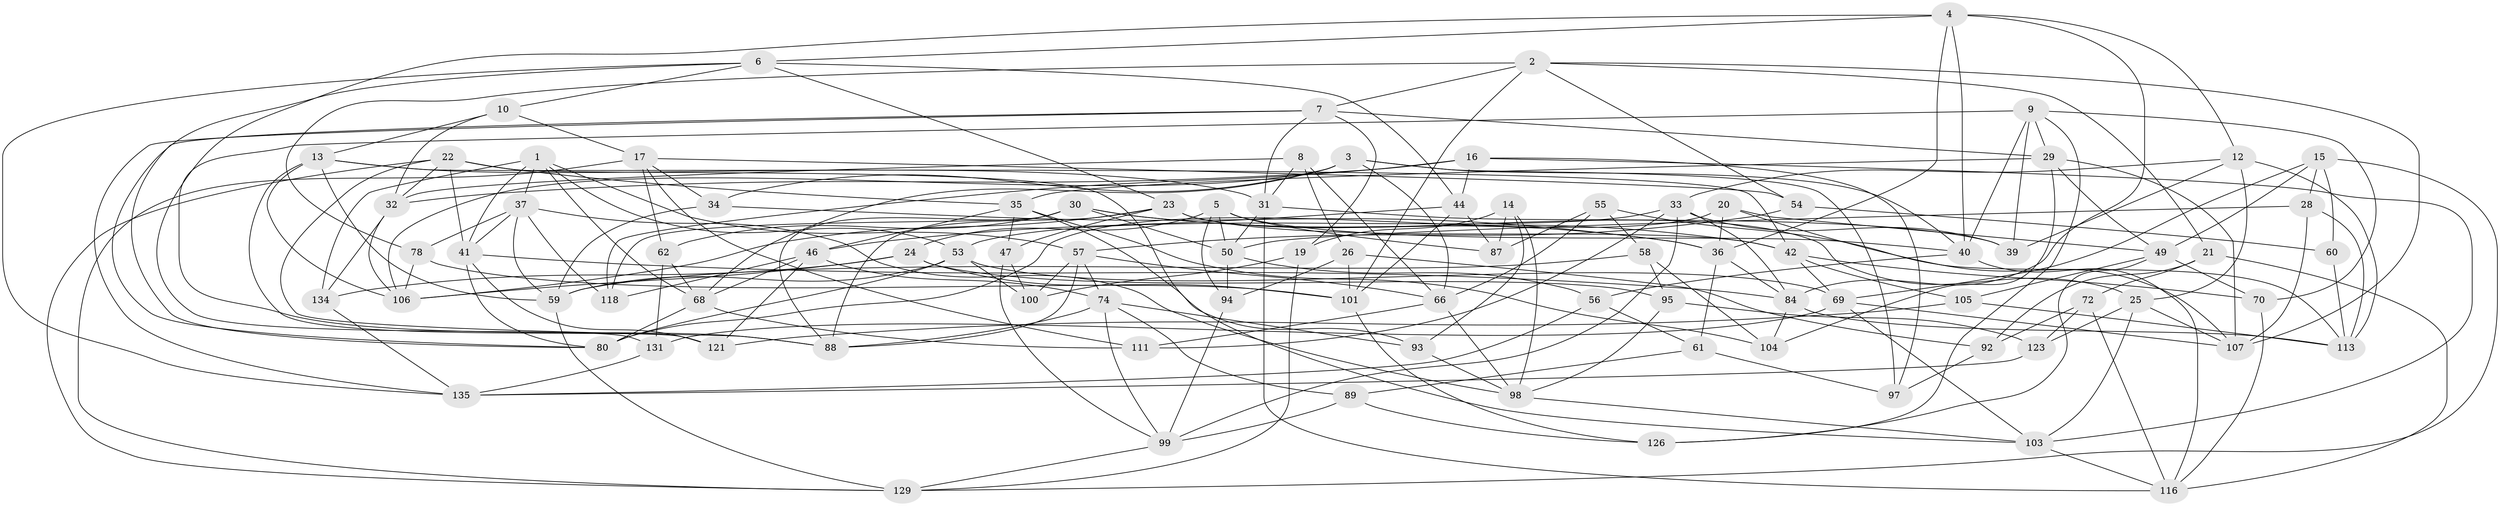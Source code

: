 // Generated by graph-tools (version 1.1) at 2025/24/03/03/25 07:24:26]
// undirected, 90 vertices, 228 edges
graph export_dot {
graph [start="1"]
  node [color=gray90,style=filled];
  1 [super="+114"];
  2 [super="+65"];
  3 [super="+27"];
  4 [super="+91"];
  5 [super="+45"];
  6 [super="+18"];
  7 [super="+63"];
  8;
  9 [super="+11"];
  10;
  12 [super="+43"];
  13 [super="+124"];
  14;
  15 [super="+73"];
  16 [super="+38"];
  17 [super="+112"];
  19;
  20;
  21;
  22 [super="+136"];
  23 [super="+77"];
  24 [super="+90"];
  25 [super="+52"];
  26;
  28;
  29 [super="+119"];
  30 [super="+81"];
  31 [super="+75"];
  32 [super="+140"];
  33 [super="+133"];
  34;
  35 [super="+142"];
  36 [super="+109"];
  37 [super="+71"];
  39;
  40 [super="+108"];
  41 [super="+138"];
  42 [super="+48"];
  44 [super="+64"];
  46 [super="+86"];
  47;
  49 [super="+76"];
  50 [super="+51"];
  53 [super="+83"];
  54;
  55;
  56;
  57 [super="+85"];
  58;
  59 [super="+67"];
  60;
  61;
  62;
  66 [super="+125"];
  68 [super="+79"];
  69 [super="+82"];
  70;
  72;
  74 [super="+130"];
  78;
  80 [super="+102"];
  84 [super="+96"];
  87;
  88 [super="+110"];
  89;
  92;
  93;
  94;
  95;
  97;
  98 [super="+115"];
  99 [super="+128"];
  100;
  101 [super="+117"];
  103 [super="+120"];
  104;
  105;
  106 [super="+122"];
  107 [super="+127"];
  111;
  113 [super="+132"];
  116 [super="+137"];
  118;
  121;
  123;
  126;
  129 [super="+139"];
  131;
  134;
  135 [super="+141"];
  1 -- 57;
  1 -- 53;
  1 -- 37;
  1 -- 68;
  1 -- 134;
  1 -- 41;
  2 -- 78;
  2 -- 54;
  2 -- 7;
  2 -- 107;
  2 -- 21;
  2 -- 101;
  3 -- 106;
  3 -- 97;
  3 -- 34;
  3 -- 40;
  3 -- 68;
  3 -- 66;
  4 -- 131;
  4 -- 40;
  4 -- 84;
  4 -- 12;
  4 -- 36;
  4 -- 6;
  5 -- 24 [weight=2];
  5 -- 87;
  5 -- 94;
  5 -- 40;
  5 -- 50;
  6 -- 10;
  6 -- 23;
  6 -- 44;
  6 -- 80;
  6 -- 135;
  7 -- 29;
  7 -- 19;
  7 -- 80;
  7 -- 135;
  7 -- 31;
  8 -- 32;
  8 -- 31;
  8 -- 26;
  8 -- 66;
  9 -- 126;
  9 -- 39;
  9 -- 29;
  9 -- 40;
  9 -- 70;
  9 -- 88;
  10 -- 17;
  10 -- 13;
  10 -- 32;
  12 -- 33;
  12 -- 39;
  12 -- 113;
  12 -- 25 [weight=2];
  13 -- 121;
  13 -- 31;
  13 -- 106;
  13 -- 59;
  13 -- 42;
  14 -- 87;
  14 -- 19;
  14 -- 93;
  14 -- 98;
  15 -- 28;
  15 -- 60 [weight=2];
  15 -- 69;
  15 -- 49;
  15 -- 129;
  16 -- 44 [weight=2];
  16 -- 118;
  16 -- 32;
  16 -- 97;
  16 -- 103;
  17 -- 111;
  17 -- 54;
  17 -- 34;
  17 -- 62;
  17 -- 129;
  19 -- 100;
  19 -- 129;
  20 -- 80;
  20 -- 36;
  20 -- 107;
  20 -- 49;
  21 -- 92;
  21 -- 116;
  21 -- 72;
  22 -- 88;
  22 -- 129;
  22 -- 103;
  22 -- 32;
  22 -- 35;
  22 -- 41;
  23 -- 25;
  23 -- 42;
  23 -- 88;
  23 -- 106;
  23 -- 47;
  24 -- 101;
  24 -- 95;
  24 -- 106;
  24 -- 134;
  25 -- 103;
  25 -- 123;
  25 -- 107;
  26 -- 94;
  26 -- 92;
  26 -- 101;
  28 -- 113;
  28 -- 107;
  28 -- 50;
  29 -- 35;
  29 -- 104;
  29 -- 107;
  29 -- 49;
  30 -- 118;
  30 -- 62;
  30 -- 42;
  30 -- 36;
  30 -- 50;
  30 -- 88;
  31 -- 39;
  31 -- 50;
  31 -- 116;
  32 -- 134;
  32 -- 106;
  33 -- 111;
  33 -- 53;
  33 -- 99;
  33 -- 84;
  33 -- 39;
  34 -- 36;
  34 -- 59;
  35 -- 93;
  35 -- 46;
  35 -- 104;
  35 -- 47;
  36 -- 61;
  36 -- 84;
  37 -- 118;
  37 -- 98;
  37 -- 41;
  37 -- 59;
  37 -- 78;
  40 -- 56;
  40 -- 116;
  41 -- 121;
  41 -- 84;
  41 -- 80;
  42 -- 70;
  42 -- 69;
  42 -- 105;
  44 -- 87;
  44 -- 46;
  44 -- 101;
  46 -- 118;
  46 -- 121;
  46 -- 74;
  46 -- 68;
  47 -- 100;
  47 -- 99;
  49 -- 70;
  49 -- 126;
  49 -- 105;
  50 -- 94;
  50 -- 56;
  53 -- 100;
  53 -- 69;
  53 -- 80;
  53 -- 59;
  54 -- 60;
  54 -- 57;
  55 -- 87;
  55 -- 58;
  55 -- 66;
  55 -- 113;
  56 -- 61;
  56 -- 135;
  57 -- 100;
  57 -- 74;
  57 -- 66;
  57 -- 88;
  58 -- 95;
  58 -- 59;
  58 -- 104;
  59 -- 129;
  60 -- 113;
  61 -- 89;
  61 -- 97;
  62 -- 131;
  62 -- 68;
  66 -- 98;
  66 -- 111;
  68 -- 111;
  68 -- 80;
  69 -- 107;
  69 -- 131;
  69 -- 103;
  70 -- 116;
  72 -- 123;
  72 -- 92;
  72 -- 116;
  74 -- 89;
  74 -- 88;
  74 -- 99;
  74 -- 93;
  78 -- 106;
  78 -- 101;
  84 -- 113;
  84 -- 104;
  89 -- 126;
  89 -- 99;
  92 -- 97;
  93 -- 98;
  94 -- 99;
  95 -- 98;
  95 -- 123;
  98 -- 103;
  99 -- 129;
  101 -- 126;
  103 -- 116;
  105 -- 121;
  105 -- 113;
  123 -- 135;
  131 -- 135;
  134 -- 135;
}
